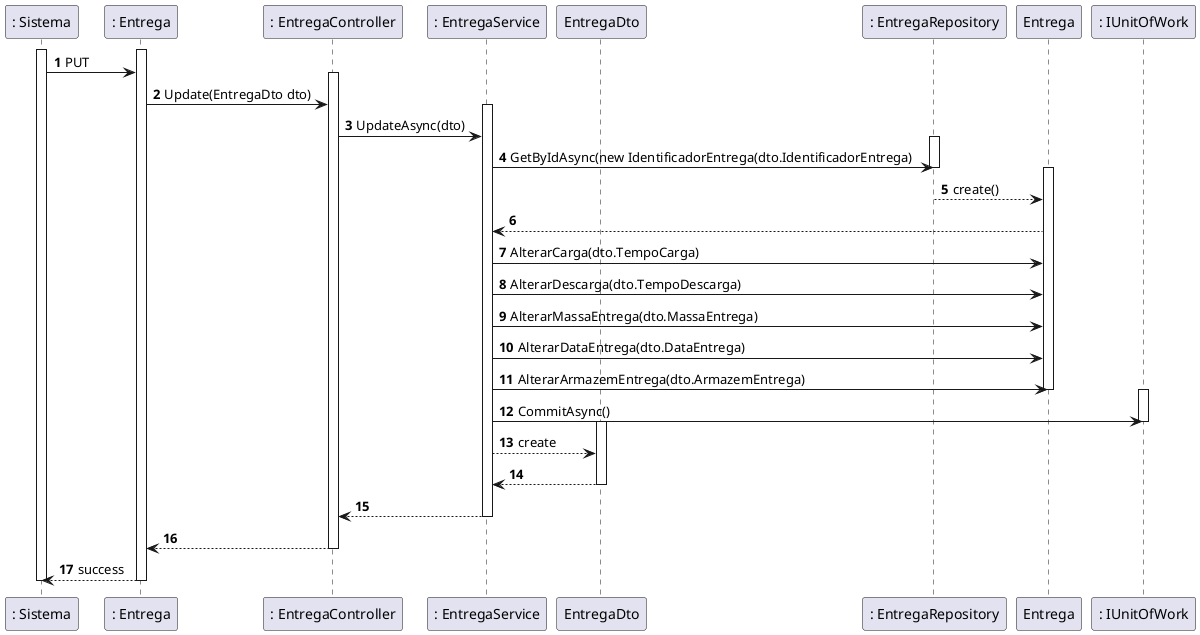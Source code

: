 @startuml
autonumber

participant ": Sistema" as SYSTEM
participant ": Entrega" as ENTREGA
participant ": EntregaController" as CTRL
participant ": EntregaService" as SERVICE
participant "EntregaDto" as DTO
participant ": EntregaRepository" as REPO 
participant "Entrega" as ENT
participant ": IUnitOfWork" as IU


activate SYSTEM
activate ENTREGA
SYSTEM -> ENTREGA: PUT
activate CTRL
ENTREGA -> CTRL: Update(EntregaDto dto)
activate SERVICE
CTRL -> SERVICE: UpdateAsync(dto)
activate REPO
SERVICE -> REPO: GetByIdAsync(new IdentificadorEntrega(dto.IdentificadorEntrega)
deactivate REPO
activate ENT
REPO --> ENT: create()
ENT --> SERVICE:
SERVICE -> ENT :AlterarCarga(dto.TempoCarga)
SERVICE -> ENT :AlterarDescarga(dto.TempoDescarga)
SERVICE -> ENT :AlterarMassaEntrega(dto.MassaEntrega)
SERVICE -> ENT :AlterarDataEntrega(dto.DataEntrega)
SERVICE -> ENT :AlterarArmazemEntrega(dto.ArmazemEntrega)
deactivate ENT
activate IU
SERVICE -> IU :CommitAsync()
deactivate IU
activate DTO
SERVICE --> DTO : create
DTO --> SERVICE : 
deactivate DTO
SERVICE --> CTRL : 
deactivate SERVICE
CTRL --> ENTREGA:
deactivate CTRL
ENTREGA --> SYSTEM: success
deactivate ENTREGA
deactivate SYSTEM



@enduml